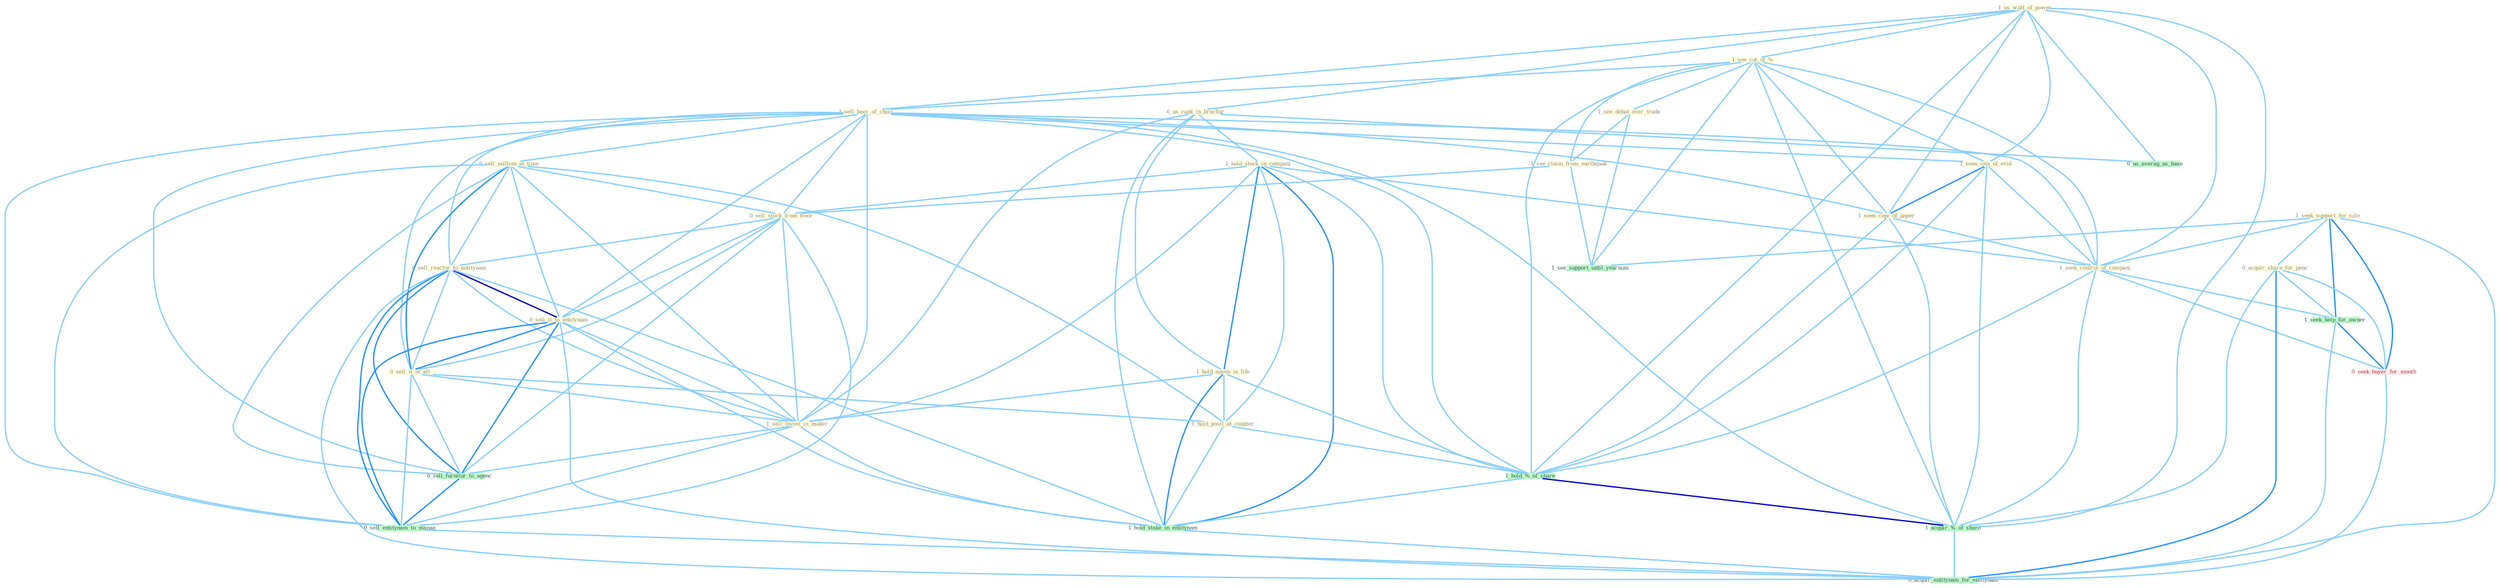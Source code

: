 Graph G{ 
    node
    [shape=polygon,style=filled,width=.5,height=.06,color="#BDFCC9",fixedsize=true,fontsize=4,
    fontcolor="#2f4f4f"];
    {node
    [color="#ffffe0", fontcolor="#8b7d6b"] "1_us_watt_of_power " "1_see_cut_of_% " "0_us_rank_in_brochur " "1_sell_beer_of_choic " "1_see_debat_over_trade " "1_hold_stock_in_compani " "1_seen_iota_of_evid " "0_sell_million_at_time " "1_see_claim_from_earthquak " "1_seek_support_for_sale " "1_hold_anyon_in_life " "0_sell_stock_from_floor " "0_sell_reactor_to_entitynam " "1_seen_copi_of_paper " "0_sell_it_to_entitynam " "1_seek_control_of_compani " "0_acquir_share_for_penc " "0_sell_it_at_all " "1_sell_invest_in_maker " "1_hold_posit_at_counter "}
{node [color="#fff0f5", fontcolor="#b22222"] "0_seek_buyer_for_month "}
edge [color="#B0E2FF"];

	"1_us_watt_of_power " -- "1_see_cut_of_% " [w="1", color="#87cefa" ];
	"1_us_watt_of_power " -- "0_us_rank_in_brochur " [w="1", color="#87cefa" ];
	"1_us_watt_of_power " -- "1_sell_beer_of_choic " [w="1", color="#87cefa" ];
	"1_us_watt_of_power " -- "1_seen_iota_of_evid " [w="1", color="#87cefa" ];
	"1_us_watt_of_power " -- "1_seen_copi_of_paper " [w="1", color="#87cefa" ];
	"1_us_watt_of_power " -- "1_seek_control_of_compani " [w="1", color="#87cefa" ];
	"1_us_watt_of_power " -- "1_hold_%_of_share " [w="1", color="#87cefa" ];
	"1_us_watt_of_power " -- "1_acquir_%_of_share " [w="1", color="#87cefa" ];
	"1_us_watt_of_power " -- "0_us_averag_as_base " [w="1", color="#87cefa" ];
	"1_see_cut_of_% " -- "1_sell_beer_of_choic " [w="1", color="#87cefa" ];
	"1_see_cut_of_% " -- "1_see_debat_over_trade " [w="1", color="#87cefa" ];
	"1_see_cut_of_% " -- "1_seen_iota_of_evid " [w="1", color="#87cefa" ];
	"1_see_cut_of_% " -- "1_see_claim_from_earthquak " [w="1", color="#87cefa" ];
	"1_see_cut_of_% " -- "1_seen_copi_of_paper " [w="1", color="#87cefa" ];
	"1_see_cut_of_% " -- "1_seek_control_of_compani " [w="1", color="#87cefa" ];
	"1_see_cut_of_% " -- "1_hold_%_of_share " [w="1", color="#87cefa" ];
	"1_see_cut_of_% " -- "1_acquir_%_of_share " [w="1", color="#87cefa" ];
	"1_see_cut_of_% " -- "1_see_support_until_yearnum " [w="1", color="#87cefa" ];
	"0_us_rank_in_brochur " -- "1_hold_stock_in_compani " [w="1", color="#87cefa" ];
	"0_us_rank_in_brochur " -- "1_hold_anyon_in_life " [w="1", color="#87cefa" ];
	"0_us_rank_in_brochur " -- "1_sell_invest_in_maker " [w="1", color="#87cefa" ];
	"0_us_rank_in_brochur " -- "1_hold_stake_in_entitynam " [w="1", color="#87cefa" ];
	"0_us_rank_in_brochur " -- "0_us_averag_as_base " [w="1", color="#87cefa" ];
	"1_sell_beer_of_choic " -- "1_seen_iota_of_evid " [w="1", color="#87cefa" ];
	"1_sell_beer_of_choic " -- "0_sell_million_at_time " [w="1", color="#87cefa" ];
	"1_sell_beer_of_choic " -- "0_sell_stock_from_floor " [w="1", color="#87cefa" ];
	"1_sell_beer_of_choic " -- "0_sell_reactor_to_entitynam " [w="1", color="#87cefa" ];
	"1_sell_beer_of_choic " -- "1_seen_copi_of_paper " [w="1", color="#87cefa" ];
	"1_sell_beer_of_choic " -- "0_sell_it_to_entitynam " [w="1", color="#87cefa" ];
	"1_sell_beer_of_choic " -- "1_seek_control_of_compani " [w="1", color="#87cefa" ];
	"1_sell_beer_of_choic " -- "0_sell_it_at_all " [w="1", color="#87cefa" ];
	"1_sell_beer_of_choic " -- "1_sell_invest_in_maker " [w="1", color="#87cefa" ];
	"1_sell_beer_of_choic " -- "1_hold_%_of_share " [w="1", color="#87cefa" ];
	"1_sell_beer_of_choic " -- "1_acquir_%_of_share " [w="1", color="#87cefa" ];
	"1_sell_beer_of_choic " -- "0_sell_furnitur_to_agenc " [w="1", color="#87cefa" ];
	"1_sell_beer_of_choic " -- "0_sell_entitynam_to_manag " [w="1", color="#87cefa" ];
	"1_see_debat_over_trade " -- "1_see_claim_from_earthquak " [w="1", color="#87cefa" ];
	"1_see_debat_over_trade " -- "1_see_support_until_yearnum " [w="1", color="#87cefa" ];
	"1_hold_stock_in_compani " -- "1_hold_anyon_in_life " [w="2", color="#1e90ff" , len=0.8];
	"1_hold_stock_in_compani " -- "0_sell_stock_from_floor " [w="1", color="#87cefa" ];
	"1_hold_stock_in_compani " -- "1_seek_control_of_compani " [w="1", color="#87cefa" ];
	"1_hold_stock_in_compani " -- "1_sell_invest_in_maker " [w="1", color="#87cefa" ];
	"1_hold_stock_in_compani " -- "1_hold_posit_at_counter " [w="1", color="#87cefa" ];
	"1_hold_stock_in_compani " -- "1_hold_%_of_share " [w="1", color="#87cefa" ];
	"1_hold_stock_in_compani " -- "1_hold_stake_in_entitynam " [w="2", color="#1e90ff" , len=0.8];
	"1_seen_iota_of_evid " -- "1_seen_copi_of_paper " [w="2", color="#1e90ff" , len=0.8];
	"1_seen_iota_of_evid " -- "1_seek_control_of_compani " [w="1", color="#87cefa" ];
	"1_seen_iota_of_evid " -- "1_hold_%_of_share " [w="1", color="#87cefa" ];
	"1_seen_iota_of_evid " -- "1_acquir_%_of_share " [w="1", color="#87cefa" ];
	"0_sell_million_at_time " -- "0_sell_stock_from_floor " [w="1", color="#87cefa" ];
	"0_sell_million_at_time " -- "0_sell_reactor_to_entitynam " [w="1", color="#87cefa" ];
	"0_sell_million_at_time " -- "0_sell_it_to_entitynam " [w="1", color="#87cefa" ];
	"0_sell_million_at_time " -- "0_sell_it_at_all " [w="2", color="#1e90ff" , len=0.8];
	"0_sell_million_at_time " -- "1_sell_invest_in_maker " [w="1", color="#87cefa" ];
	"0_sell_million_at_time " -- "1_hold_posit_at_counter " [w="1", color="#87cefa" ];
	"0_sell_million_at_time " -- "0_sell_furnitur_to_agenc " [w="1", color="#87cefa" ];
	"0_sell_million_at_time " -- "0_sell_entitynam_to_manag " [w="1", color="#87cefa" ];
	"1_see_claim_from_earthquak " -- "0_sell_stock_from_floor " [w="1", color="#87cefa" ];
	"1_see_claim_from_earthquak " -- "1_see_support_until_yearnum " [w="1", color="#87cefa" ];
	"1_seek_support_for_sale " -- "1_seek_control_of_compani " [w="1", color="#87cefa" ];
	"1_seek_support_for_sale " -- "0_acquir_share_for_penc " [w="1", color="#87cefa" ];
	"1_seek_support_for_sale " -- "1_seek_help_for_owner " [w="2", color="#1e90ff" , len=0.8];
	"1_seek_support_for_sale " -- "0_seek_buyer_for_month " [w="2", color="#1e90ff" , len=0.8];
	"1_seek_support_for_sale " -- "1_see_support_until_yearnum " [w="1", color="#87cefa" ];
	"1_seek_support_for_sale " -- "0_acquir_entitynam_for_entitynam " [w="1", color="#87cefa" ];
	"1_hold_anyon_in_life " -- "1_sell_invest_in_maker " [w="1", color="#87cefa" ];
	"1_hold_anyon_in_life " -- "1_hold_posit_at_counter " [w="1", color="#87cefa" ];
	"1_hold_anyon_in_life " -- "1_hold_%_of_share " [w="1", color="#87cefa" ];
	"1_hold_anyon_in_life " -- "1_hold_stake_in_entitynam " [w="2", color="#1e90ff" , len=0.8];
	"0_sell_stock_from_floor " -- "0_sell_reactor_to_entitynam " [w="1", color="#87cefa" ];
	"0_sell_stock_from_floor " -- "0_sell_it_to_entitynam " [w="1", color="#87cefa" ];
	"0_sell_stock_from_floor " -- "0_sell_it_at_all " [w="1", color="#87cefa" ];
	"0_sell_stock_from_floor " -- "1_sell_invest_in_maker " [w="1", color="#87cefa" ];
	"0_sell_stock_from_floor " -- "0_sell_furnitur_to_agenc " [w="1", color="#87cefa" ];
	"0_sell_stock_from_floor " -- "0_sell_entitynam_to_manag " [w="1", color="#87cefa" ];
	"0_sell_reactor_to_entitynam " -- "0_sell_it_to_entitynam " [w="3", color="#0000cd" , len=0.6];
	"0_sell_reactor_to_entitynam " -- "0_sell_it_at_all " [w="1", color="#87cefa" ];
	"0_sell_reactor_to_entitynam " -- "1_sell_invest_in_maker " [w="1", color="#87cefa" ];
	"0_sell_reactor_to_entitynam " -- "1_hold_stake_in_entitynam " [w="1", color="#87cefa" ];
	"0_sell_reactor_to_entitynam " -- "0_sell_furnitur_to_agenc " [w="2", color="#1e90ff" , len=0.8];
	"0_sell_reactor_to_entitynam " -- "0_sell_entitynam_to_manag " [w="2", color="#1e90ff" , len=0.8];
	"0_sell_reactor_to_entitynam " -- "0_acquir_entitynam_for_entitynam " [w="1", color="#87cefa" ];
	"1_seen_copi_of_paper " -- "1_seek_control_of_compani " [w="1", color="#87cefa" ];
	"1_seen_copi_of_paper " -- "1_hold_%_of_share " [w="1", color="#87cefa" ];
	"1_seen_copi_of_paper " -- "1_acquir_%_of_share " [w="1", color="#87cefa" ];
	"0_sell_it_to_entitynam " -- "0_sell_it_at_all " [w="2", color="#1e90ff" , len=0.8];
	"0_sell_it_to_entitynam " -- "1_sell_invest_in_maker " [w="1", color="#87cefa" ];
	"0_sell_it_to_entitynam " -- "1_hold_stake_in_entitynam " [w="1", color="#87cefa" ];
	"0_sell_it_to_entitynam " -- "0_sell_furnitur_to_agenc " [w="2", color="#1e90ff" , len=0.8];
	"0_sell_it_to_entitynam " -- "0_sell_entitynam_to_manag " [w="2", color="#1e90ff" , len=0.8];
	"0_sell_it_to_entitynam " -- "0_acquir_entitynam_for_entitynam " [w="1", color="#87cefa" ];
	"1_seek_control_of_compani " -- "1_hold_%_of_share " [w="1", color="#87cefa" ];
	"1_seek_control_of_compani " -- "1_seek_help_for_owner " [w="1", color="#87cefa" ];
	"1_seek_control_of_compani " -- "0_seek_buyer_for_month " [w="1", color="#87cefa" ];
	"1_seek_control_of_compani " -- "1_acquir_%_of_share " [w="1", color="#87cefa" ];
	"0_acquir_share_for_penc " -- "1_seek_help_for_owner " [w="1", color="#87cefa" ];
	"0_acquir_share_for_penc " -- "0_seek_buyer_for_month " [w="1", color="#87cefa" ];
	"0_acquir_share_for_penc " -- "1_acquir_%_of_share " [w="1", color="#87cefa" ];
	"0_acquir_share_for_penc " -- "0_acquir_entitynam_for_entitynam " [w="2", color="#1e90ff" , len=0.8];
	"0_sell_it_at_all " -- "1_sell_invest_in_maker " [w="1", color="#87cefa" ];
	"0_sell_it_at_all " -- "1_hold_posit_at_counter " [w="1", color="#87cefa" ];
	"0_sell_it_at_all " -- "0_sell_furnitur_to_agenc " [w="1", color="#87cefa" ];
	"0_sell_it_at_all " -- "0_sell_entitynam_to_manag " [w="1", color="#87cefa" ];
	"1_sell_invest_in_maker " -- "1_hold_stake_in_entitynam " [w="1", color="#87cefa" ];
	"1_sell_invest_in_maker " -- "0_sell_furnitur_to_agenc " [w="1", color="#87cefa" ];
	"1_sell_invest_in_maker " -- "0_sell_entitynam_to_manag " [w="1", color="#87cefa" ];
	"1_hold_posit_at_counter " -- "1_hold_%_of_share " [w="1", color="#87cefa" ];
	"1_hold_posit_at_counter " -- "1_hold_stake_in_entitynam " [w="1", color="#87cefa" ];
	"1_hold_%_of_share " -- "1_hold_stake_in_entitynam " [w="1", color="#87cefa" ];
	"1_hold_%_of_share " -- "1_acquir_%_of_share " [w="3", color="#0000cd" , len=0.6];
	"1_hold_stake_in_entitynam " -- "0_acquir_entitynam_for_entitynam " [w="1", color="#87cefa" ];
	"1_seek_help_for_owner " -- "0_seek_buyer_for_month " [w="2", color="#1e90ff" , len=0.8];
	"1_seek_help_for_owner " -- "0_acquir_entitynam_for_entitynam " [w="1", color="#87cefa" ];
	"0_seek_buyer_for_month " -- "0_acquir_entitynam_for_entitynam " [w="1", color="#87cefa" ];
	"1_acquir_%_of_share " -- "0_acquir_entitynam_for_entitynam " [w="1", color="#87cefa" ];
	"0_sell_furnitur_to_agenc " -- "0_sell_entitynam_to_manag " [w="2", color="#1e90ff" , len=0.8];
	"0_sell_entitynam_to_manag " -- "0_acquir_entitynam_for_entitynam " [w="1", color="#87cefa" ];
}